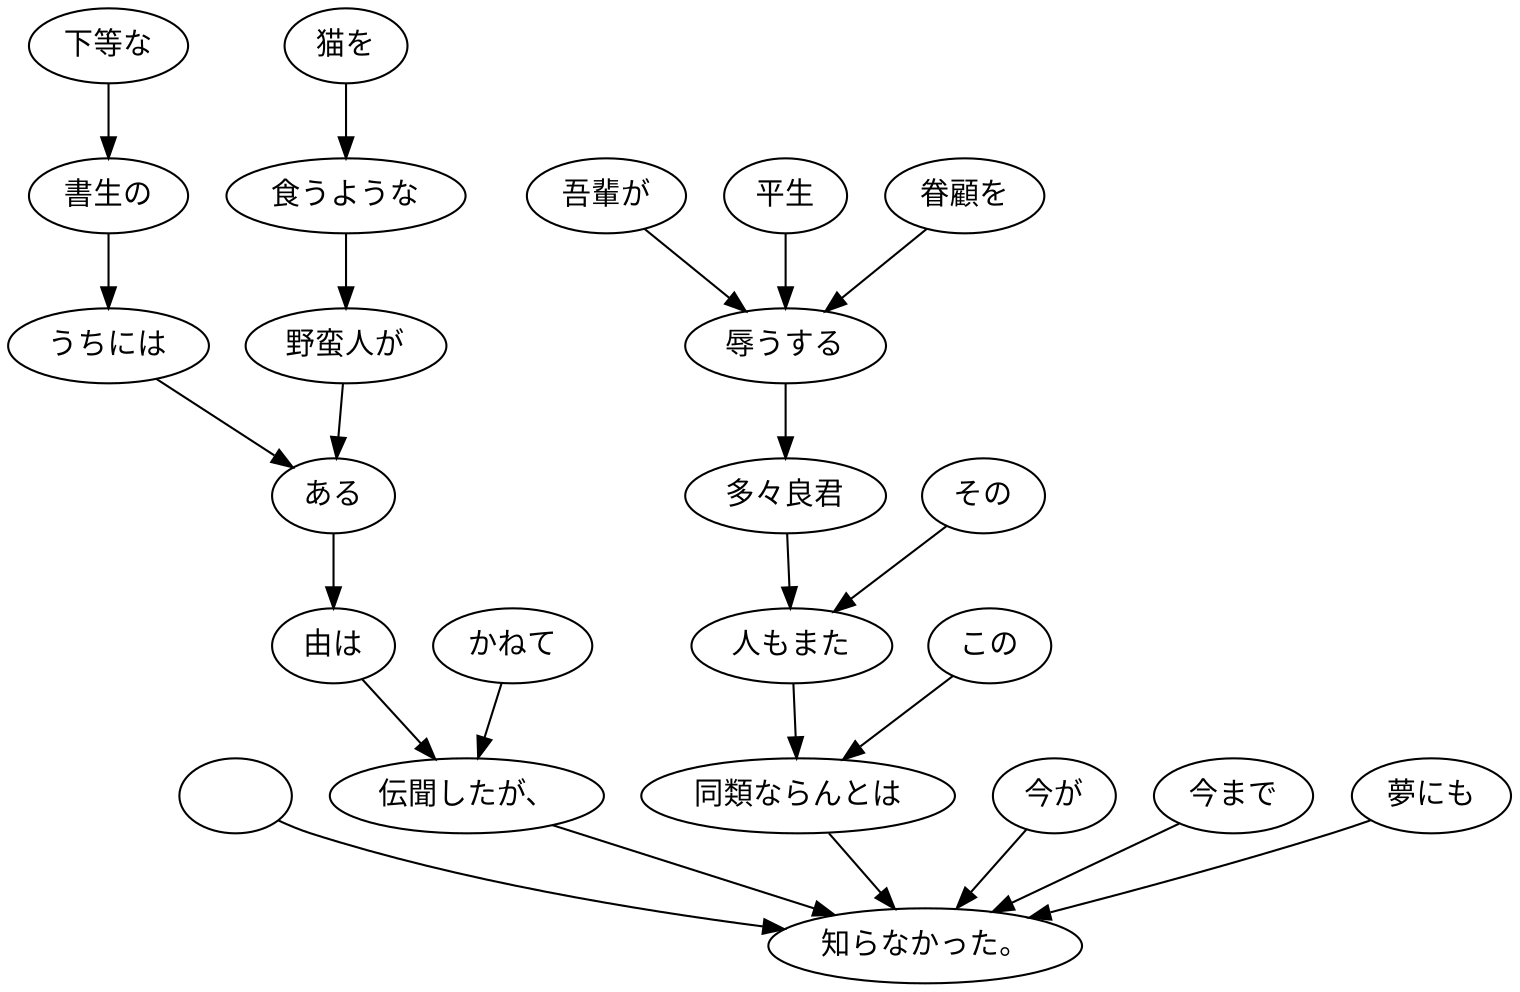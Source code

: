 digraph graph3070 {
	node0 [label="　"];
	node1 [label="下等な"];
	node2 [label="書生の"];
	node3 [label="うちには"];
	node4 [label="猫を"];
	node5 [label="食うような"];
	node6 [label="野蛮人が"];
	node7 [label="ある"];
	node8 [label="由は"];
	node9 [label="かねて"];
	node10 [label="伝聞したが、"];
	node11 [label="吾輩が"];
	node12 [label="平生"];
	node13 [label="眷顧を"];
	node14 [label="辱うする"];
	node15 [label="多々良君"];
	node16 [label="その"];
	node17 [label="人もまた"];
	node18 [label="この"];
	node19 [label="同類ならんとは"];
	node20 [label="今が"];
	node21 [label="今まで"];
	node22 [label="夢にも"];
	node23 [label="知らなかった。"];
	node0 -> node23;
	node1 -> node2;
	node2 -> node3;
	node3 -> node7;
	node4 -> node5;
	node5 -> node6;
	node6 -> node7;
	node7 -> node8;
	node8 -> node10;
	node9 -> node10;
	node10 -> node23;
	node11 -> node14;
	node12 -> node14;
	node13 -> node14;
	node14 -> node15;
	node15 -> node17;
	node16 -> node17;
	node17 -> node19;
	node18 -> node19;
	node19 -> node23;
	node20 -> node23;
	node21 -> node23;
	node22 -> node23;
}
